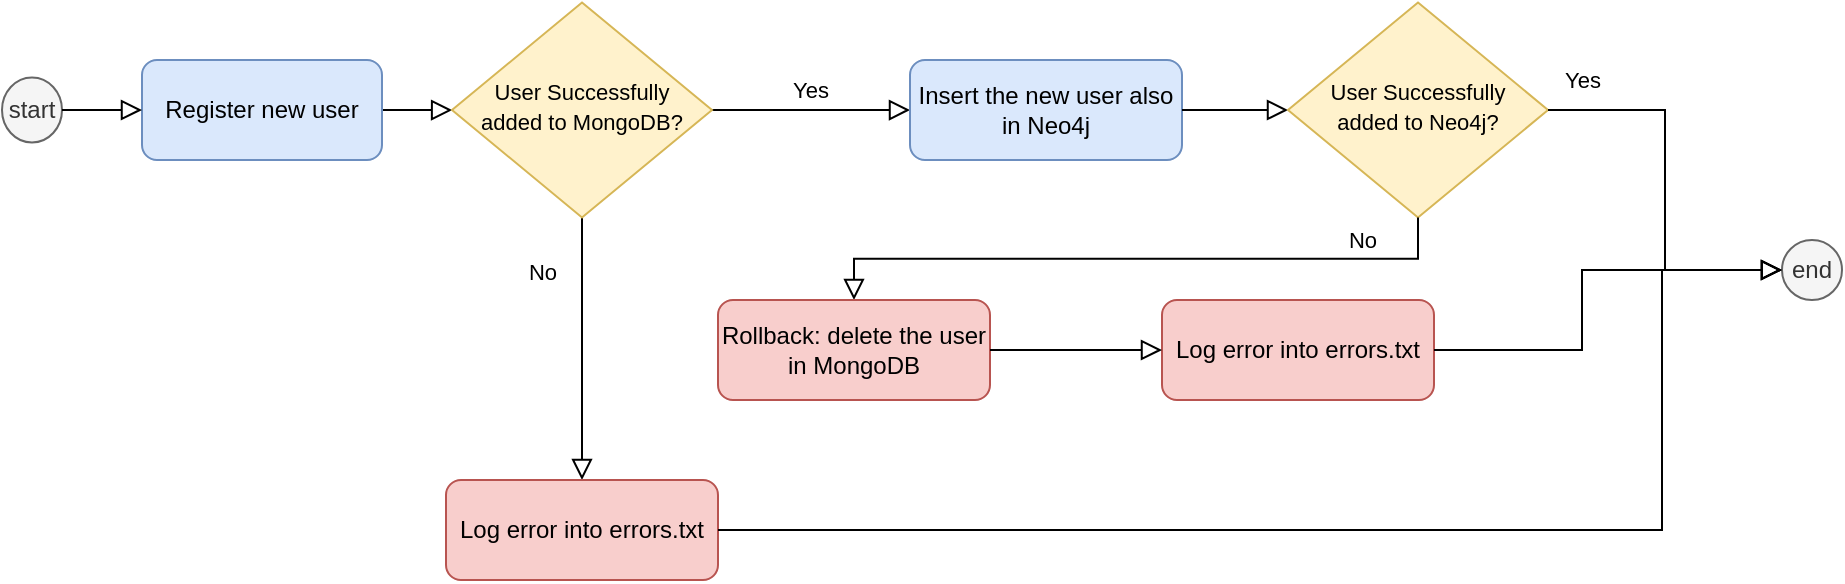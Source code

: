 <mxfile version="14.6.13" type="device"><diagram id="FoIXI6NXnzjSfJBhXVjK" name="Pagina-1"><mxGraphModel dx="1849" dy="496" grid="1" gridSize="10" guides="1" tooltips="1" connect="1" arrows="1" fold="1" page="1" pageScale="1" pageWidth="827" pageHeight="1169" math="0" shadow="0"><root><mxCell id="0"/><mxCell id="1" parent="0"/><mxCell id="CU638j8_ufc9CliAzlXM-1" value="" style="rounded=0;html=1;jettySize=auto;orthogonalLoop=1;fontSize=11;endArrow=block;endFill=0;endSize=8;strokeWidth=1;shadow=0;labelBackgroundColor=none;edgeStyle=orthogonalEdgeStyle;" edge="1" parent="1" source="CU638j8_ufc9CliAzlXM-2" target="CU638j8_ufc9CliAzlXM-5"><mxGeometry relative="1" as="geometry"/></mxCell><mxCell id="CU638j8_ufc9CliAzlXM-2" value="Register new user" style="rounded=1;whiteSpace=wrap;html=1;fontSize=12;glass=0;strokeWidth=1;shadow=0;fillColor=#dae8fc;strokeColor=#6c8ebf;" vertex="1" parent="1"><mxGeometry x="30" y="180" width="120" height="50" as="geometry"/></mxCell><mxCell id="CU638j8_ufc9CliAzlXM-3" value="No" style="rounded=0;html=1;jettySize=auto;orthogonalLoop=1;fontSize=11;endArrow=block;endFill=0;endSize=8;strokeWidth=1;shadow=0;labelBackgroundColor=none;edgeStyle=orthogonalEdgeStyle;entryX=0.5;entryY=0;entryDx=0;entryDy=0;" edge="1" parent="1" source="CU638j8_ufc9CliAzlXM-5" target="CU638j8_ufc9CliAzlXM-15"><mxGeometry x="-0.58" y="-20" relative="1" as="geometry"><mxPoint as="offset"/><mxPoint x="250.0" y="350" as="targetPoint"/></mxGeometry></mxCell><mxCell id="CU638j8_ufc9CliAzlXM-4" value="Yes" style="edgeStyle=orthogonalEdgeStyle;rounded=0;html=1;jettySize=auto;orthogonalLoop=1;fontSize=11;endArrow=block;endFill=0;endSize=8;strokeWidth=1;shadow=0;labelBackgroundColor=none;" edge="1" parent="1" source="CU638j8_ufc9CliAzlXM-5" target="CU638j8_ufc9CliAzlXM-6"><mxGeometry y="10" relative="1" as="geometry"><mxPoint as="offset"/></mxGeometry></mxCell><mxCell id="CU638j8_ufc9CliAzlXM-5" value="&lt;font style=&quot;font-size: 11px&quot;&gt;User Successfully added to MongoDB?&lt;/font&gt;" style="rhombus;whiteSpace=wrap;html=1;shadow=0;fontFamily=Helvetica;fontSize=12;align=center;strokeWidth=1;spacing=6;spacingTop=-4;fillColor=#fff2cc;strokeColor=#d6b656;" vertex="1" parent="1"><mxGeometry x="185" y="151.25" width="130" height="107.5" as="geometry"/></mxCell><mxCell id="CU638j8_ufc9CliAzlXM-6" value="Insert the new user also in Neo4j" style="rounded=1;whiteSpace=wrap;html=1;fontSize=12;glass=0;strokeWidth=1;shadow=0;fillColor=#dae8fc;strokeColor=#6c8ebf;" vertex="1" parent="1"><mxGeometry x="414" y="180" width="136" height="50" as="geometry"/></mxCell><mxCell id="CU638j8_ufc9CliAzlXM-7" value="start" style="ellipse;whiteSpace=wrap;html=1;fillColor=#f5f5f5;strokeColor=#666666;fontColor=#333333;" vertex="1" parent="1"><mxGeometry x="-40" y="188.75" width="30" height="32.5" as="geometry"/></mxCell><mxCell id="CU638j8_ufc9CliAzlXM-8" value="" style="rounded=0;html=1;jettySize=auto;orthogonalLoop=1;fontSize=11;endArrow=block;endFill=0;endSize=8;strokeWidth=1;shadow=0;labelBackgroundColor=none;edgeStyle=orthogonalEdgeStyle;entryX=0;entryY=0.5;entryDx=0;entryDy=0;exitX=1;exitY=0.5;exitDx=0;exitDy=0;" edge="1" parent="1" source="CU638j8_ufc9CliAzlXM-7" target="CU638j8_ufc9CliAzlXM-2"><mxGeometry relative="1" as="geometry"><mxPoint x="-60" y="209.5" as="sourcePoint"/><mxPoint x="20" y="209.5" as="targetPoint"/></mxGeometry></mxCell><mxCell id="CU638j8_ufc9CliAzlXM-9" value="" style="rounded=0;html=1;jettySize=auto;orthogonalLoop=1;fontSize=11;endArrow=block;endFill=0;endSize=8;strokeWidth=1;shadow=0;labelBackgroundColor=none;edgeStyle=orthogonalEdgeStyle;exitX=1;exitY=0.5;exitDx=0;exitDy=0;entryX=0;entryY=0.5;entryDx=0;entryDy=0;" edge="1" parent="1" source="CU638j8_ufc9CliAzlXM-6" target="CU638j8_ufc9CliAzlXM-10"><mxGeometry y="20" relative="1" as="geometry"><mxPoint as="offset"/><mxPoint x="559.97" y="258.7" as="sourcePoint"/><mxPoint x="640" y="205" as="targetPoint"/></mxGeometry></mxCell><mxCell id="CU638j8_ufc9CliAzlXM-10" value="&lt;font style=&quot;font-size: 11px&quot;&gt;User Successfully added to Neo4j?&lt;/font&gt;" style="rhombus;whiteSpace=wrap;html=1;shadow=0;fontFamily=Helvetica;fontSize=12;align=center;strokeWidth=1;spacing=6;spacingTop=-4;fillColor=#fff2cc;strokeColor=#d6b656;" vertex="1" parent="1"><mxGeometry x="603" y="151.25" width="130" height="107.5" as="geometry"/></mxCell><mxCell id="CU638j8_ufc9CliAzlXM-11" value="Yes" style="edgeStyle=orthogonalEdgeStyle;rounded=0;html=1;jettySize=auto;orthogonalLoop=1;fontSize=11;endArrow=block;endFill=0;endSize=8;strokeWidth=1;shadow=0;labelBackgroundColor=none;exitX=1;exitY=0.5;exitDx=0;exitDy=0;entryX=0;entryY=0.5;entryDx=0;entryDy=0;" edge="1" parent="1" source="CU638j8_ufc9CliAzlXM-10" target="CU638j8_ufc9CliAzlXM-12"><mxGeometry x="-0.83" y="15" relative="1" as="geometry"><mxPoint as="offset"/><mxPoint x="760.0" y="240" as="sourcePoint"/><mxPoint x="828" y="290" as="targetPoint"/></mxGeometry></mxCell><mxCell id="CU638j8_ufc9CliAzlXM-12" value="end" style="ellipse;whiteSpace=wrap;html=1;fillColor=#f5f5f5;strokeColor=#666666;fontColor=#333333;" vertex="1" parent="1"><mxGeometry x="850" y="270" width="30" height="30" as="geometry"/></mxCell><mxCell id="CU638j8_ufc9CliAzlXM-13" value="No" style="edgeStyle=orthogonalEdgeStyle;rounded=0;html=1;jettySize=auto;orthogonalLoop=1;fontSize=11;endArrow=block;endFill=0;endSize=8;strokeWidth=1;shadow=0;labelBackgroundColor=none;exitX=0.5;exitY=1;exitDx=0;exitDy=0;entryX=0.5;entryY=0;entryDx=0;entryDy=0;" edge="1" parent="1" source="CU638j8_ufc9CliAzlXM-10" target="CU638j8_ufc9CliAzlXM-14"><mxGeometry x="-0.699" y="-9" relative="1" as="geometry"><mxPoint as="offset"/><mxPoint x="540" y="315" as="sourcePoint"/><mxPoint x="740" y="390" as="targetPoint"/></mxGeometry></mxCell><mxCell id="CU638j8_ufc9CliAzlXM-14" value="Rollback: delete the user in MongoDB" style="rounded=1;whiteSpace=wrap;html=1;fontSize=12;glass=0;strokeWidth=1;shadow=0;fillColor=#f8cecc;strokeColor=#b85450;" vertex="1" parent="1"><mxGeometry x="318" y="300" width="136" height="50" as="geometry"/></mxCell><mxCell id="CU638j8_ufc9CliAzlXM-15" value="Log error into errors.txt" style="rounded=1;whiteSpace=wrap;html=1;fontSize=12;glass=0;strokeWidth=1;shadow=0;fillColor=#f8cecc;strokeColor=#b85450;" vertex="1" parent="1"><mxGeometry x="182" y="390" width="136" height="50" as="geometry"/></mxCell><mxCell id="CU638j8_ufc9CliAzlXM-17" value="" style="edgeStyle=orthogonalEdgeStyle;rounded=0;html=1;jettySize=auto;orthogonalLoop=1;fontSize=11;endArrow=block;endFill=0;endSize=8;strokeWidth=1;shadow=0;labelBackgroundColor=none;exitX=1;exitY=0.5;exitDx=0;exitDy=0;entryX=0;entryY=0.5;entryDx=0;entryDy=0;" edge="1" parent="1" source="CU638j8_ufc9CliAzlXM-15" target="CU638j8_ufc9CliAzlXM-12"><mxGeometry y="10" relative="1" as="geometry"><mxPoint as="offset"/><mxPoint x="360" y="415" as="sourcePoint"/><mxPoint x="850" y="280" as="targetPoint"/><Array as="points"><mxPoint x="790" y="415"/><mxPoint x="790" y="285"/></Array></mxGeometry></mxCell><mxCell id="CU638j8_ufc9CliAzlXM-18" value="Log error into errors.txt" style="rounded=1;whiteSpace=wrap;html=1;fontSize=12;glass=0;strokeWidth=1;shadow=0;fillColor=#f8cecc;strokeColor=#b85450;" vertex="1" parent="1"><mxGeometry x="540" y="300" width="136" height="50" as="geometry"/></mxCell><mxCell id="CU638j8_ufc9CliAzlXM-19" value="" style="edgeStyle=orthogonalEdgeStyle;rounded=0;html=1;jettySize=auto;orthogonalLoop=1;fontSize=11;endArrow=block;endFill=0;endSize=8;strokeWidth=1;shadow=0;labelBackgroundColor=none;exitX=1;exitY=0.5;exitDx=0;exitDy=0;" edge="1" parent="1" source="CU638j8_ufc9CliAzlXM-18" target="CU638j8_ufc9CliAzlXM-12"><mxGeometry y="10" relative="1" as="geometry"><mxPoint as="offset"/><mxPoint x="718" y="325" as="sourcePoint"/><mxPoint x="1208" y="220" as="targetPoint"/><Array as="points"><mxPoint x="750" y="325"/><mxPoint x="750" y="285"/></Array></mxGeometry></mxCell><mxCell id="CU638j8_ufc9CliAzlXM-20" value="" style="edgeStyle=orthogonalEdgeStyle;rounded=0;html=1;jettySize=auto;orthogonalLoop=1;fontSize=11;endArrow=block;endFill=0;endSize=8;strokeWidth=1;shadow=0;labelBackgroundColor=none;exitX=1;exitY=0.5;exitDx=0;exitDy=0;entryX=0;entryY=0.5;entryDx=0;entryDy=0;" edge="1" parent="1" source="CU638j8_ufc9CliAzlXM-14" target="CU638j8_ufc9CliAzlXM-18"><mxGeometry y="10" relative="1" as="geometry"><mxPoint as="offset"/><mxPoint x="470" y="385" as="sourcePoint"/><mxPoint x="644" y="340" as="targetPoint"/><Array as="points"><mxPoint x="540" y="325"/></Array></mxGeometry></mxCell></root></mxGraphModel></diagram></mxfile>